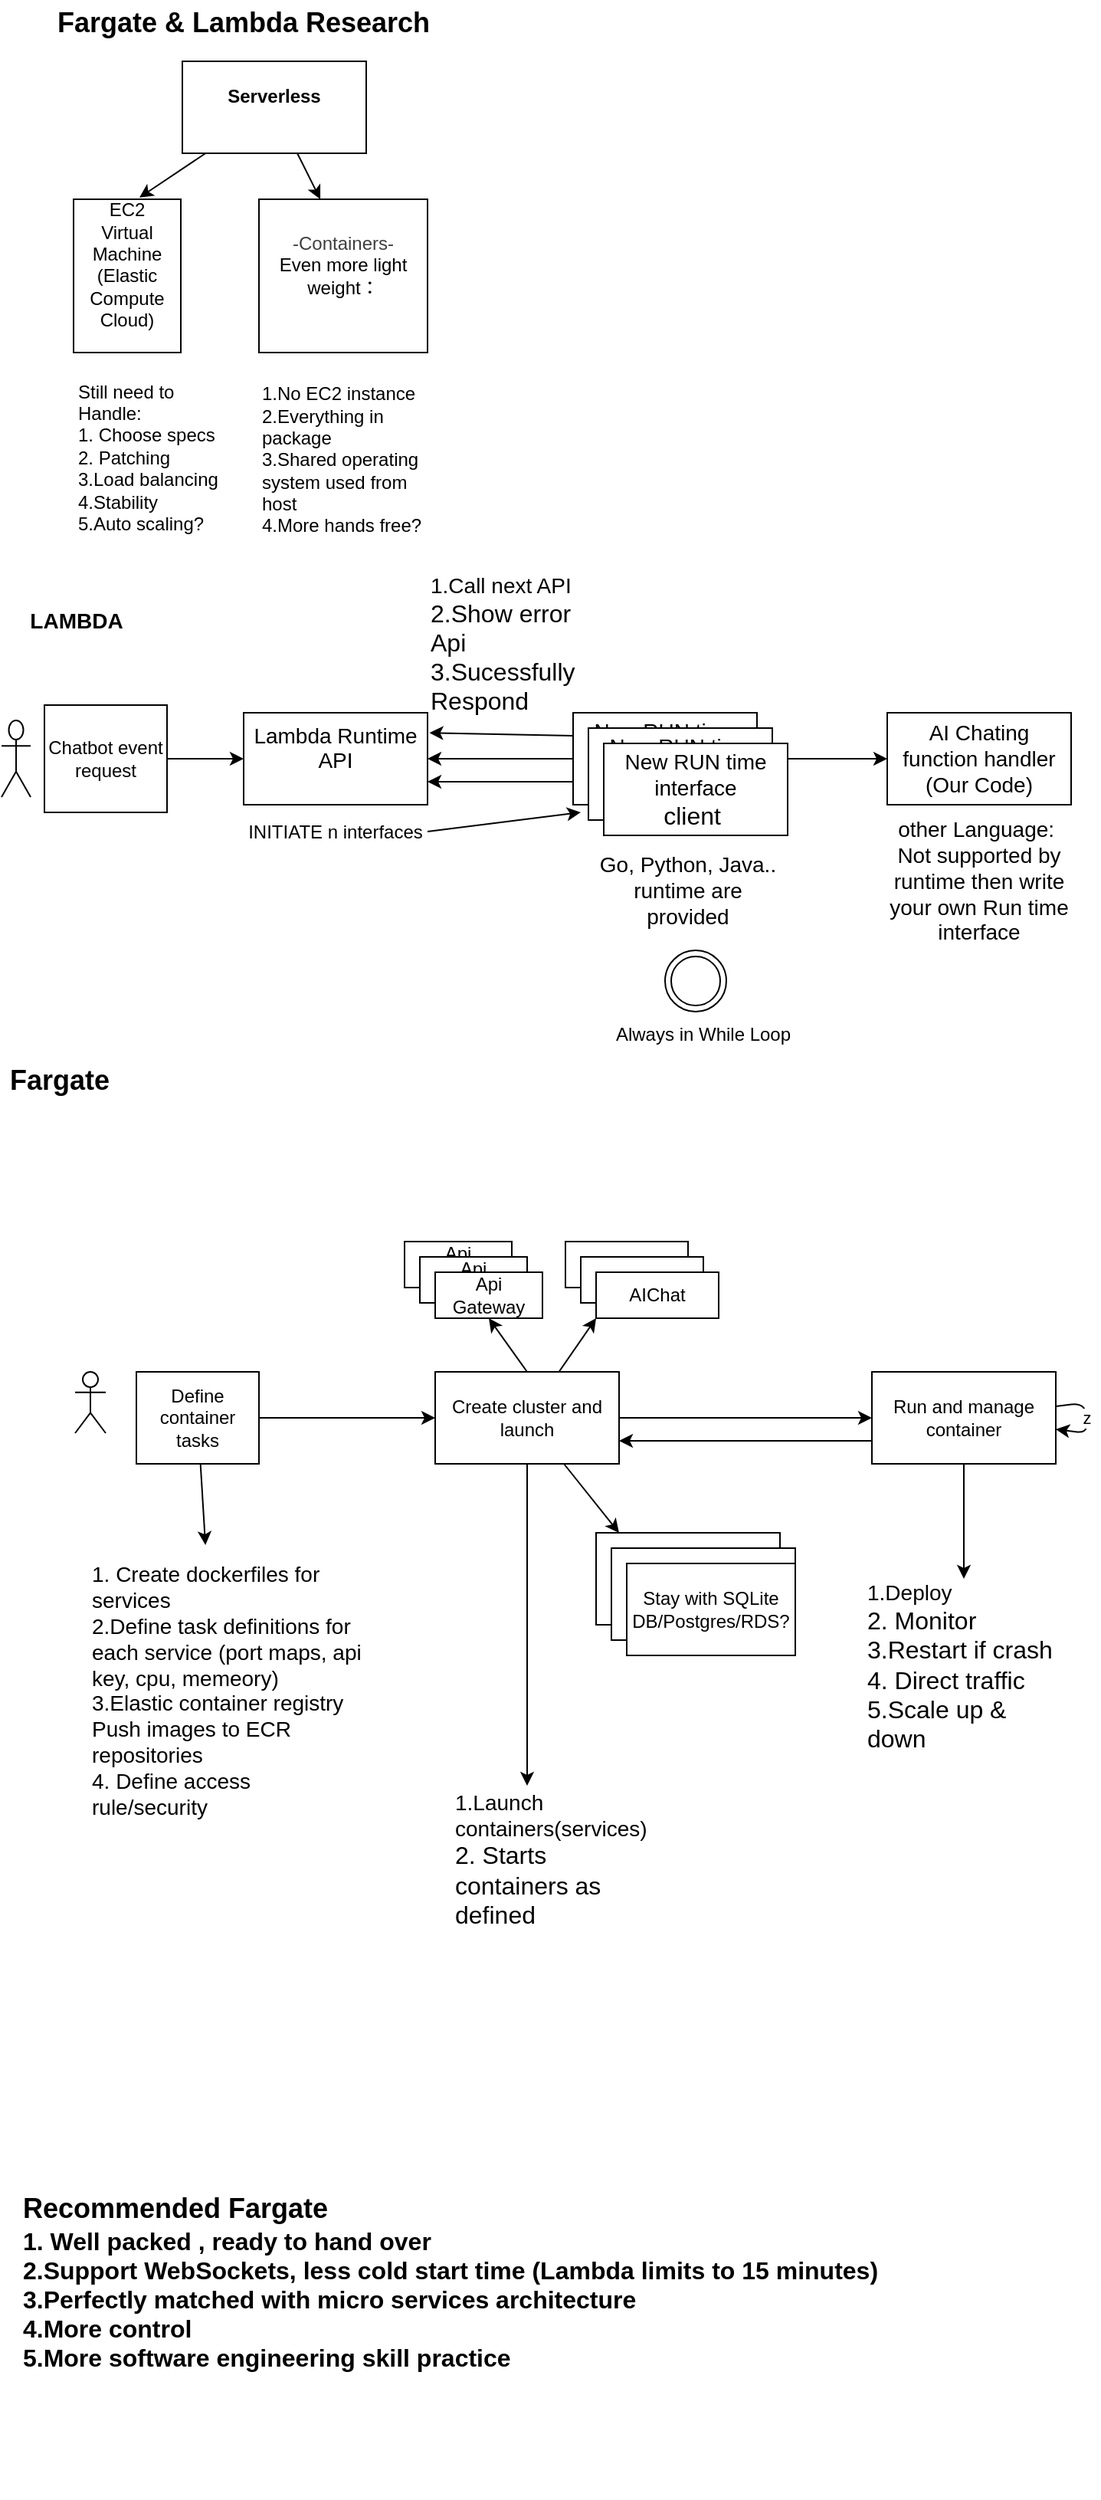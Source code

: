 <mxfile>
    <diagram id="Dg2Tl5jnrUSzNE_7SW_M" name="Page-1">
        <mxGraphModel dx="784" dy="916" grid="1" gridSize="10" guides="1" tooltips="1" connect="1" arrows="1" fold="1" page="1" pageScale="1" pageWidth="1200" pageHeight="1600" math="0" shadow="0">
            <root>
                <mxCell id="0"/>
                <mxCell id="1" parent="0"/>
                <mxCell id="2" value="EC2&lt;div&gt;&lt;font color=&quot;#000000&quot;&gt;Virtual Machine&lt;br&gt;&lt;/font&gt;&lt;div&gt;(Elastic Compute Cloud)&lt;/div&gt;&lt;div&gt;&lt;br&gt;&lt;/div&gt;&lt;/div&gt;" style="rounded=0;whiteSpace=wrap;html=1;" vertex="1" parent="1">
                    <mxGeometry x="59" y="150" width="70" height="100" as="geometry"/>
                </mxCell>
                <mxCell id="3" value="&lt;font style=&quot;font-size: 18px;&quot;&gt;&lt;b style=&quot;&quot;&gt;Fargate &amp;amp; Lambda Research&lt;/b&gt;&lt;/font&gt;" style="text;strokeColor=none;align=center;fillColor=none;html=1;verticalAlign=middle;whiteSpace=wrap;rounded=0;" vertex="1" parent="1">
                    <mxGeometry x="40" y="20" width="260" height="30" as="geometry"/>
                </mxCell>
                <mxCell id="6" value="&lt;b&gt;Serverless&lt;/b&gt;&lt;div&gt;&lt;br&gt;&lt;/div&gt;" style="whiteSpace=wrap;html=1;" vertex="1" parent="1">
                    <mxGeometry x="130" y="60" width="120" height="60" as="geometry"/>
                </mxCell>
                <mxCell id="7" style="edgeStyle=none;html=1;entryX=0.614;entryY=-0.011;entryDx=0;entryDy=0;entryPerimeter=0;" edge="1" parent="1" source="6" target="2">
                    <mxGeometry relative="1" as="geometry"/>
                </mxCell>
                <mxCell id="10" value="&lt;div style=&quot;text-align: justify;&quot;&gt;&lt;span style=&quot;background-color: transparent;&quot;&gt;Still need to&amp;nbsp;&lt;/span&gt;&lt;/div&gt;&lt;div&gt;&lt;div style=&quot;text-align: justify;&quot;&gt;&lt;span style=&quot;background-color: transparent;&quot;&gt;Handle:&lt;/span&gt;&lt;/div&gt;&lt;div&gt;1. Choose specs&lt;/div&gt;&lt;div&gt;2. Patching&lt;/div&gt;&lt;div&gt;3.Load balancing&lt;/div&gt;&lt;div&gt;4.Stability&lt;/div&gt;&lt;div&gt;5.Auto scaling?&lt;/div&gt;&lt;div&gt;&lt;br&gt;&lt;/div&gt;&lt;div&gt;&lt;br&gt;&lt;/div&gt;&lt;div&gt;&lt;br&gt;&lt;/div&gt;&lt;/div&gt;" style="text;strokeColor=none;align=left;fillColor=none;html=1;verticalAlign=middle;whiteSpace=wrap;rounded=0;" vertex="1" parent="1">
                    <mxGeometry x="60" y="260" width="100" height="160" as="geometry"/>
                </mxCell>
                <mxCell id="11" value="&lt;div&gt;&lt;span style=&quot;color: rgb(63, 63, 63);&quot;&gt;-Containers-&lt;/span&gt;&lt;/div&gt;Even more light weight：&lt;div&gt;&lt;br&gt;&lt;/div&gt;" style="whiteSpace=wrap;html=1;" vertex="1" parent="1">
                    <mxGeometry x="180" y="150" width="110" height="100" as="geometry"/>
                </mxCell>
                <mxCell id="12" style="edgeStyle=none;html=1;entryX=0.364;entryY=0;entryDx=0;entryDy=0;entryPerimeter=0;" edge="1" parent="1" source="6" target="11">
                    <mxGeometry relative="1" as="geometry"/>
                </mxCell>
                <mxCell id="13" value="1.No EC2 instance&lt;div&gt;2.Everything in package&lt;/div&gt;&lt;div&gt;3.Shared operating system used from host&lt;/div&gt;&lt;div&gt;4.More hands free?&lt;/div&gt;" style="text;strokeColor=none;align=left;fillColor=none;html=1;verticalAlign=middle;whiteSpace=wrap;rounded=0;" vertex="1" parent="1">
                    <mxGeometry x="180" y="270" width="110" height="100" as="geometry"/>
                </mxCell>
                <mxCell id="14" value="&lt;font style=&quot;font-size: 14px;&quot;&gt;&lt;b&gt;LAMBDA&lt;/b&gt;&lt;/font&gt;" style="text;strokeColor=none;align=center;fillColor=none;html=1;verticalAlign=middle;whiteSpace=wrap;rounded=0;" vertex="1" parent="1">
                    <mxGeometry x="31" y="410" width="60" height="30" as="geometry"/>
                </mxCell>
                <mxCell id="17" value="" style="edgeStyle=none;html=1;" edge="1" parent="1" source="15" target="16">
                    <mxGeometry relative="1" as="geometry"/>
                </mxCell>
                <mxCell id="15" value="Chatbot event request" style="whiteSpace=wrap;html=1;" vertex="1" parent="1">
                    <mxGeometry x="40" y="480" width="80" height="70" as="geometry"/>
                </mxCell>
                <mxCell id="16" value="&lt;font style=&quot;font-size: 14px;&quot;&gt;Lambda Runtime API&lt;/font&gt;&lt;div&gt;&lt;br&gt;&lt;/div&gt;" style="whiteSpace=wrap;html=1;" vertex="1" parent="1">
                    <mxGeometry x="170" y="485" width="120" height="60" as="geometry"/>
                </mxCell>
                <mxCell id="23" style="edgeStyle=none;html=1;entryX=1;entryY=0.5;entryDx=0;entryDy=0;" edge="1" parent="1" source="21" target="16">
                    <mxGeometry relative="1" as="geometry"/>
                </mxCell>
                <mxCell id="26" style="edgeStyle=none;html=1;entryX=0;entryY=0.5;entryDx=0;entryDy=0;" edge="1" parent="1" source="21" target="27">
                    <mxGeometry relative="1" as="geometry">
                        <mxPoint x="550" y="515" as="targetPoint"/>
                    </mxGeometry>
                </mxCell>
                <mxCell id="32" style="edgeStyle=none;html=1;exitX=0;exitY=0.75;exitDx=0;exitDy=0;entryX=1;entryY=0.75;entryDx=0;entryDy=0;" edge="1" parent="1" source="21" target="16">
                    <mxGeometry relative="1" as="geometry"/>
                </mxCell>
                <mxCell id="24" value="&lt;font style=&quot;font-size: 14px;&quot;&gt;Go, Python, Java.. runtime are provided&lt;/font&gt;&lt;div&gt;&lt;font size=&quot;3&quot; color=&quot;#000000&quot;&gt;&lt;br&gt;&lt;/font&gt;&lt;div&gt;&lt;font size=&quot;3&quot;&gt;&amp;nbsp;&lt;/font&gt;&lt;/div&gt;&lt;/div&gt;" style="text;strokeColor=none;align=center;fillColor=none;html=1;verticalAlign=middle;whiteSpace=wrap;rounded=0;" vertex="1" parent="1">
                    <mxGeometry x="400" y="590" width="120" height="60" as="geometry"/>
                </mxCell>
                <mxCell id="25" value="&lt;font style=&quot;font-size: 14px;&quot;&gt;1.Call next API&lt;/font&gt;&lt;div&gt;&lt;font size=&quot;3&quot;&gt;2.Show error Api&lt;/font&gt;&lt;/div&gt;&lt;div&gt;&lt;font size=&quot;3&quot;&gt;3.Sucessfully Respond&lt;/font&gt;&lt;/div&gt;" style="text;strokeColor=none;align=left;fillColor=none;html=1;verticalAlign=middle;whiteSpace=wrap;rounded=0;" vertex="1" parent="1">
                    <mxGeometry x="290" y="370" width="70" height="140" as="geometry"/>
                </mxCell>
                <mxCell id="27" value="&lt;font style=&quot;font-size: 14px;&quot;&gt;AI Chating function handler&lt;br&gt;(Our Code)&lt;/font&gt;" style="whiteSpace=wrap;html=1;" vertex="1" parent="1">
                    <mxGeometry x="590" y="485" width="120" height="60" as="geometry"/>
                </mxCell>
                <mxCell id="28" value="" style="shape=umlActor;verticalLabelPosition=bottom;verticalAlign=top;html=1;outlineConnect=0;" vertex="1" parent="1">
                    <mxGeometry x="12" y="490" width="19" height="50" as="geometry"/>
                </mxCell>
                <mxCell id="29" value="" style="ellipse;shape=doubleEllipse;whiteSpace=wrap;html=1;aspect=fixed;" vertex="1" parent="1">
                    <mxGeometry x="445" y="640" width="40" height="40" as="geometry"/>
                </mxCell>
                <mxCell id="30" value="Always in While Loop" style="text;strokeColor=none;align=center;fillColor=none;html=1;verticalAlign=middle;whiteSpace=wrap;rounded=0;" vertex="1" parent="1">
                    <mxGeometry x="405" y="680" width="130" height="30" as="geometry"/>
                </mxCell>
                <mxCell id="31" style="edgeStyle=none;html=1;exitX=0;exitY=0.25;exitDx=0;exitDy=0;entryX=0.018;entryY=0.915;entryDx=0;entryDy=0;entryPerimeter=0;" edge="1" parent="1" source="21" target="25">
                    <mxGeometry relative="1" as="geometry"/>
                </mxCell>
                <mxCell id="21" value="&lt;font style=&quot;font-size: 14px;&quot;&gt;New RUN time interface&lt;/font&gt;&lt;div&gt;&lt;font size=&quot;3&quot;&gt;client&amp;nbsp;&lt;/font&gt;&lt;/div&gt;" style="whiteSpace=wrap;html=1;" vertex="1" parent="1">
                    <mxGeometry x="385" y="485" width="120" height="60" as="geometry"/>
                </mxCell>
                <mxCell id="33" value="&lt;font style=&quot;font-size: 14px;&quot;&gt;New RUN time interface&lt;/font&gt;&lt;div&gt;&lt;font size=&quot;3&quot;&gt;client&amp;nbsp;&lt;/font&gt;&lt;/div&gt;" style="whiteSpace=wrap;html=1;" vertex="1" parent="1">
                    <mxGeometry x="395" y="495" width="120" height="60" as="geometry"/>
                </mxCell>
                <mxCell id="34" value="&lt;font style=&quot;font-size: 14px;&quot;&gt;New RUN time interface&lt;/font&gt;&lt;div&gt;&lt;font size=&quot;3&quot;&gt;client&amp;nbsp;&lt;/font&gt;&lt;/div&gt;" style="whiteSpace=wrap;html=1;" vertex="1" parent="1">
                    <mxGeometry x="405" y="505" width="120" height="60" as="geometry"/>
                </mxCell>
                <mxCell id="37" style="edgeStyle=none;html=1;" edge="1" parent="1" source="36">
                    <mxGeometry relative="1" as="geometry">
                        <mxPoint x="390" y="550" as="targetPoint"/>
                    </mxGeometry>
                </mxCell>
                <mxCell id="36" value="INITIATE n interfaces&lt;div&gt;&lt;br&gt;&lt;/div&gt;" style="text;strokeColor=none;align=center;fillColor=none;html=1;verticalAlign=middle;whiteSpace=wrap;rounded=0;" vertex="1" parent="1">
                    <mxGeometry x="170" y="545" width="120" height="50" as="geometry"/>
                </mxCell>
                <mxCell id="38" value="&lt;font style=&quot;font-size: 14px;&quot;&gt;other Language:&amp;nbsp;&lt;/font&gt;&lt;div&gt;&lt;font style=&quot;font-size: 14px;&quot;&gt;Not supported by runtime then write your own Run time interface&lt;/font&gt;&lt;/div&gt;&lt;div&gt;&lt;font style=&quot;font-size: 14px;&quot;&gt;&lt;br&gt;&lt;/font&gt;&lt;/div&gt;" style="text;strokeColor=none;align=center;fillColor=none;html=1;verticalAlign=middle;whiteSpace=wrap;rounded=0;" vertex="1" parent="1">
                    <mxGeometry x="590" y="580" width="120" height="45" as="geometry"/>
                </mxCell>
                <mxCell id="39" value="&lt;font style=&quot;font-size: 18px;&quot;&gt;&lt;b&gt;Fargate&lt;/b&gt;&lt;/font&gt;" style="text;strokeColor=none;align=center;fillColor=none;html=1;verticalAlign=middle;whiteSpace=wrap;rounded=0;" vertex="1" parent="1">
                    <mxGeometry x="20" y="710" width="60" height="30" as="geometry"/>
                </mxCell>
                <mxCell id="42" value="" style="shape=umlActor;verticalLabelPosition=bottom;verticalAlign=top;html=1;outlineConnect=0;" vertex="1" parent="1">
                    <mxGeometry x="60" y="915" width="20" height="40" as="geometry"/>
                </mxCell>
                <mxCell id="46" style="edgeStyle=none;html=1;" edge="1" parent="1" source="45">
                    <mxGeometry relative="1" as="geometry">
                        <mxPoint x="295" y="945" as="targetPoint"/>
                    </mxGeometry>
                </mxCell>
                <mxCell id="45" value="Define container tasks" style="whiteSpace=wrap;html=1;" vertex="1" parent="1">
                    <mxGeometry x="100" y="915" width="80" height="60" as="geometry"/>
                </mxCell>
                <mxCell id="49" style="edgeStyle=none;html=1;" edge="1" parent="1" source="48" target="50">
                    <mxGeometry relative="1" as="geometry">
                        <mxPoint x="465" y="945" as="targetPoint"/>
                    </mxGeometry>
                </mxCell>
                <mxCell id="56" style="edgeStyle=none;html=1;" edge="1" parent="1" source="48">
                    <mxGeometry relative="1" as="geometry">
                        <mxPoint x="355" y="1185" as="targetPoint"/>
                    </mxGeometry>
                </mxCell>
                <mxCell id="64" style="edgeStyle=none;html=1;exitX=0.5;exitY=0;exitDx=0;exitDy=0;entryX=0.5;entryY=1;entryDx=0;entryDy=0;" edge="1" parent="1" source="48" target="63">
                    <mxGeometry relative="1" as="geometry"/>
                </mxCell>
                <mxCell id="65" style="edgeStyle=none;html=1;entryX=0;entryY=1;entryDx=0;entryDy=0;" edge="1" parent="1" source="48" target="68">
                    <mxGeometry relative="1" as="geometry">
                        <mxPoint x="400" y="890" as="targetPoint"/>
                    </mxGeometry>
                </mxCell>
                <mxCell id="48" value="Create cluster and launch" style="whiteSpace=wrap;html=1;" vertex="1" parent="1">
                    <mxGeometry x="295" y="915" width="120" height="60" as="geometry"/>
                </mxCell>
                <mxCell id="58" style="edgeStyle=none;html=1;entryX=0.5;entryY=0;entryDx=0;entryDy=0;" edge="1" parent="1" source="50" target="59">
                    <mxGeometry relative="1" as="geometry">
                        <mxPoint x="525" y="1045" as="targetPoint"/>
                    </mxGeometry>
                </mxCell>
                <mxCell id="75" style="edgeStyle=none;html=1;exitX=0;exitY=0.75;exitDx=0;exitDy=0;entryX=1;entryY=0.75;entryDx=0;entryDy=0;" edge="1" parent="1" source="50" target="48">
                    <mxGeometry relative="1" as="geometry"/>
                </mxCell>
                <mxCell id="50" value="Run and manage container" style="whiteSpace=wrap;html=1;" vertex="1" parent="1">
                    <mxGeometry x="580" y="915" width="120" height="60" as="geometry"/>
                </mxCell>
                <mxCell id="53" value="&lt;div style=&quot;text-align: left;&quot;&gt;&lt;span style=&quot;background-color: transparent;&quot;&gt;&lt;font style=&quot;font-size: 14px;&quot;&gt;1. Create dockerfiles for services&lt;/font&gt;&lt;/span&gt;&lt;/div&gt;&lt;div style=&quot;text-align: left;&quot;&gt;&lt;font style=&quot;font-size: 14px;&quot;&gt;2.Define task definitions for each service (port maps, api key, cpu, memeory)&lt;/font&gt;&lt;/div&gt;&lt;div style=&quot;text-align: left;&quot;&gt;&lt;font style=&quot;font-size: 14px;&quot;&gt;3.Elastic container registry&lt;/font&gt;&lt;/div&gt;&lt;div style=&quot;text-align: left;&quot;&gt;&lt;font style=&quot;font-size: 14px;&quot;&gt;Push images to ECR repositories&lt;/font&gt;&lt;/div&gt;&lt;div style=&quot;text-align: left;&quot;&gt;&lt;font style=&quot;font-size: 14px;&quot;&gt;4. Define access rule/security&lt;/font&gt;&lt;/div&gt;&lt;div&gt;&lt;br&gt;&lt;/div&gt;" style="text;strokeColor=none;align=center;fillColor=none;html=1;verticalAlign=middle;whiteSpace=wrap;rounded=0;" vertex="1" parent="1">
                    <mxGeometry x="70" y="1030" width="180" height="200" as="geometry"/>
                </mxCell>
                <mxCell id="55" style="edgeStyle=none;html=1;entryX=0.417;entryY=-0.01;entryDx=0;entryDy=0;entryPerimeter=0;" edge="1" parent="1" source="45" target="53">
                    <mxGeometry relative="1" as="geometry">
                        <mxPoint x="204.94" y="1035" as="targetPoint"/>
                    </mxGeometry>
                </mxCell>
                <mxCell id="59" value="&lt;div&gt;&lt;br&gt;&lt;/div&gt;&lt;font style=&quot;font-size: 14px;&quot;&gt;1.Deploy&lt;/font&gt;&lt;br&gt;&lt;div style=&quot;&quot;&gt;&lt;font size=&quot;3&quot;&gt;2. Monitor&amp;nbsp;&lt;/font&gt;&lt;/div&gt;&lt;div style=&quot;&quot;&gt;&lt;font size=&quot;3&quot;&gt;3.Restart if crash&lt;/font&gt;&lt;/div&gt;&lt;div style=&quot;&quot;&gt;&lt;font size=&quot;3&quot;&gt;4. Direct traffic&lt;/font&gt;&lt;/div&gt;&lt;div style=&quot;&quot;&gt;&lt;font size=&quot;3&quot;&gt;5.Scale up &amp;amp; down&amp;nbsp;&lt;/font&gt;&lt;/div&gt;" style="text;strokeColor=none;align=left;fillColor=none;html=1;verticalAlign=middle;whiteSpace=wrap;rounded=0;" vertex="1" parent="1">
                    <mxGeometry x="575" y="1050" width="130" height="100" as="geometry"/>
                </mxCell>
                <mxCell id="60" value="&lt;div style=&quot;text-align: left;&quot;&gt;&lt;span style=&quot;background-color: transparent;&quot;&gt;&lt;font style=&quot;font-size: 14px;&quot;&gt;1.Launch containers(services)&lt;/font&gt;&lt;/span&gt;&lt;/div&gt;&lt;div style=&quot;text-align: left;&quot;&gt;&lt;font size=&quot;3&quot;&gt;2. Starts containers as defined&lt;/font&gt;&lt;/div&gt;&lt;div&gt;&lt;br&gt;&lt;/div&gt;" style="text;strokeColor=none;align=center;fillColor=none;html=1;verticalAlign=middle;whiteSpace=wrap;rounded=0;" vertex="1" parent="1">
                    <mxGeometry x="307" y="1165" width="130" height="150" as="geometry"/>
                </mxCell>
                <mxCell id="61" value="Api Gateway" style="whiteSpace=wrap;html=1;" vertex="1" parent="1">
                    <mxGeometry x="275" y="830" width="70" height="30" as="geometry"/>
                </mxCell>
                <mxCell id="62" value="Api Gateway" style="whiteSpace=wrap;html=1;" vertex="1" parent="1">
                    <mxGeometry x="285" y="840" width="70" height="30" as="geometry"/>
                </mxCell>
                <mxCell id="63" value="Api Gateway" style="whiteSpace=wrap;html=1;" vertex="1" parent="1">
                    <mxGeometry x="295" y="850" width="70" height="30" as="geometry"/>
                </mxCell>
                <mxCell id="66" value="AIChat" style="rounded=0;whiteSpace=wrap;html=1;" vertex="1" parent="1">
                    <mxGeometry x="380" y="830" width="80" height="30" as="geometry"/>
                </mxCell>
                <mxCell id="67" value="AIChat" style="rounded=0;whiteSpace=wrap;html=1;" vertex="1" parent="1">
                    <mxGeometry x="390" y="840" width="80" height="30" as="geometry"/>
                </mxCell>
                <mxCell id="68" value="AIChat" style="rounded=0;whiteSpace=wrap;html=1;" vertex="1" parent="1">
                    <mxGeometry x="400" y="850" width="80" height="30" as="geometry"/>
                </mxCell>
                <mxCell id="69" value="DB/Postgres/RDS?" style="whiteSpace=wrap;html=1;" vertex="1" parent="1">
                    <mxGeometry x="400" y="1020" width="120" height="60" as="geometry"/>
                </mxCell>
                <mxCell id="70" value="DB/Postgres/RDS?" style="whiteSpace=wrap;html=1;" vertex="1" parent="1">
                    <mxGeometry x="410" y="1030" width="120" height="60" as="geometry"/>
                </mxCell>
                <mxCell id="71" value="&lt;div&gt;Stay with SQLite&lt;/div&gt;DB/Postgres/RDS?" style="whiteSpace=wrap;html=1;" vertex="1" parent="1">
                    <mxGeometry x="420" y="1040" width="110" height="60" as="geometry"/>
                </mxCell>
                <mxCell id="72" style="edgeStyle=none;html=1;entryX=0.125;entryY=0;entryDx=0;entryDy=0;entryPerimeter=0;" edge="1" parent="1" source="48" target="69">
                    <mxGeometry relative="1" as="geometry"/>
                </mxCell>
                <mxCell id="74" value="z" style="edgeStyle=none;html=1;" edge="1" parent="1" source="50" target="50">
                    <mxGeometry relative="1" as="geometry"/>
                </mxCell>
                <mxCell id="76" value="&lt;div style=&quot;text-align: left;&quot;&gt;&lt;span style=&quot;background-color: transparent;&quot;&gt;&lt;font style=&quot;font-size: 18px;&quot;&gt;&lt;b style=&quot;&quot;&gt;Recommended Fargate&lt;/b&gt;&lt;/font&gt;&lt;/span&gt;&lt;/div&gt;&lt;div style=&quot;text-align: left;&quot;&gt;&lt;span style=&quot;background-color: transparent;&quot;&gt;&lt;font size=&quot;3&quot; style=&quot;&quot;&gt;&lt;b&gt;1. Well packed , ready to hand over&lt;/b&gt;&lt;/font&gt;&lt;/span&gt;&lt;/div&gt;&lt;div style=&quot;text-align: left;&quot;&gt;&lt;span style=&quot;background-color: transparent;&quot;&gt;&lt;font size=&quot;3&quot; style=&quot;&quot;&gt;&lt;b&gt;2.Support WebSockets, less cold start time (Lambda limits to 15 minutes)&lt;/b&gt;&lt;/font&gt;&lt;/span&gt;&lt;/div&gt;&lt;div style=&quot;text-align: left;&quot;&gt;&lt;span style=&quot;background-color: transparent;&quot;&gt;&lt;font size=&quot;3&quot; style=&quot;&quot;&gt;&lt;b&gt;3.Perfectly matched with micro services architecture&lt;/b&gt;&lt;/font&gt;&lt;/span&gt;&lt;/div&gt;&lt;div style=&quot;text-align: left;&quot;&gt;&lt;span style=&quot;background-color: transparent;&quot;&gt;&lt;font size=&quot;3&quot; style=&quot;&quot;&gt;&lt;b&gt;4.More control&lt;/b&gt;&lt;/font&gt;&lt;/span&gt;&lt;/div&gt;&lt;div style=&quot;text-align: left;&quot;&gt;&lt;span style=&quot;background-color: transparent;&quot;&gt;&lt;font size=&quot;3&quot; style=&quot;&quot;&gt;&lt;b&gt;5.More software engineering skill practice&lt;/b&gt;&lt;/font&gt;&lt;/span&gt;&lt;/div&gt;&lt;div style=&quot;text-align: left;&quot;&gt;&lt;span style=&quot;background-color: transparent;&quot;&gt;&lt;font style=&quot;font-size: 18px;&quot;&gt;&lt;br&gt;&lt;/font&gt;&lt;/span&gt;&lt;/div&gt;" style="text;strokeColor=none;align=center;fillColor=none;html=1;verticalAlign=middle;whiteSpace=wrap;rounded=0;" vertex="1" parent="1">
                    <mxGeometry x="20" y="1390" width="570" height="260" as="geometry"/>
                </mxCell>
            </root>
        </mxGraphModel>
    </diagram>
</mxfile>
